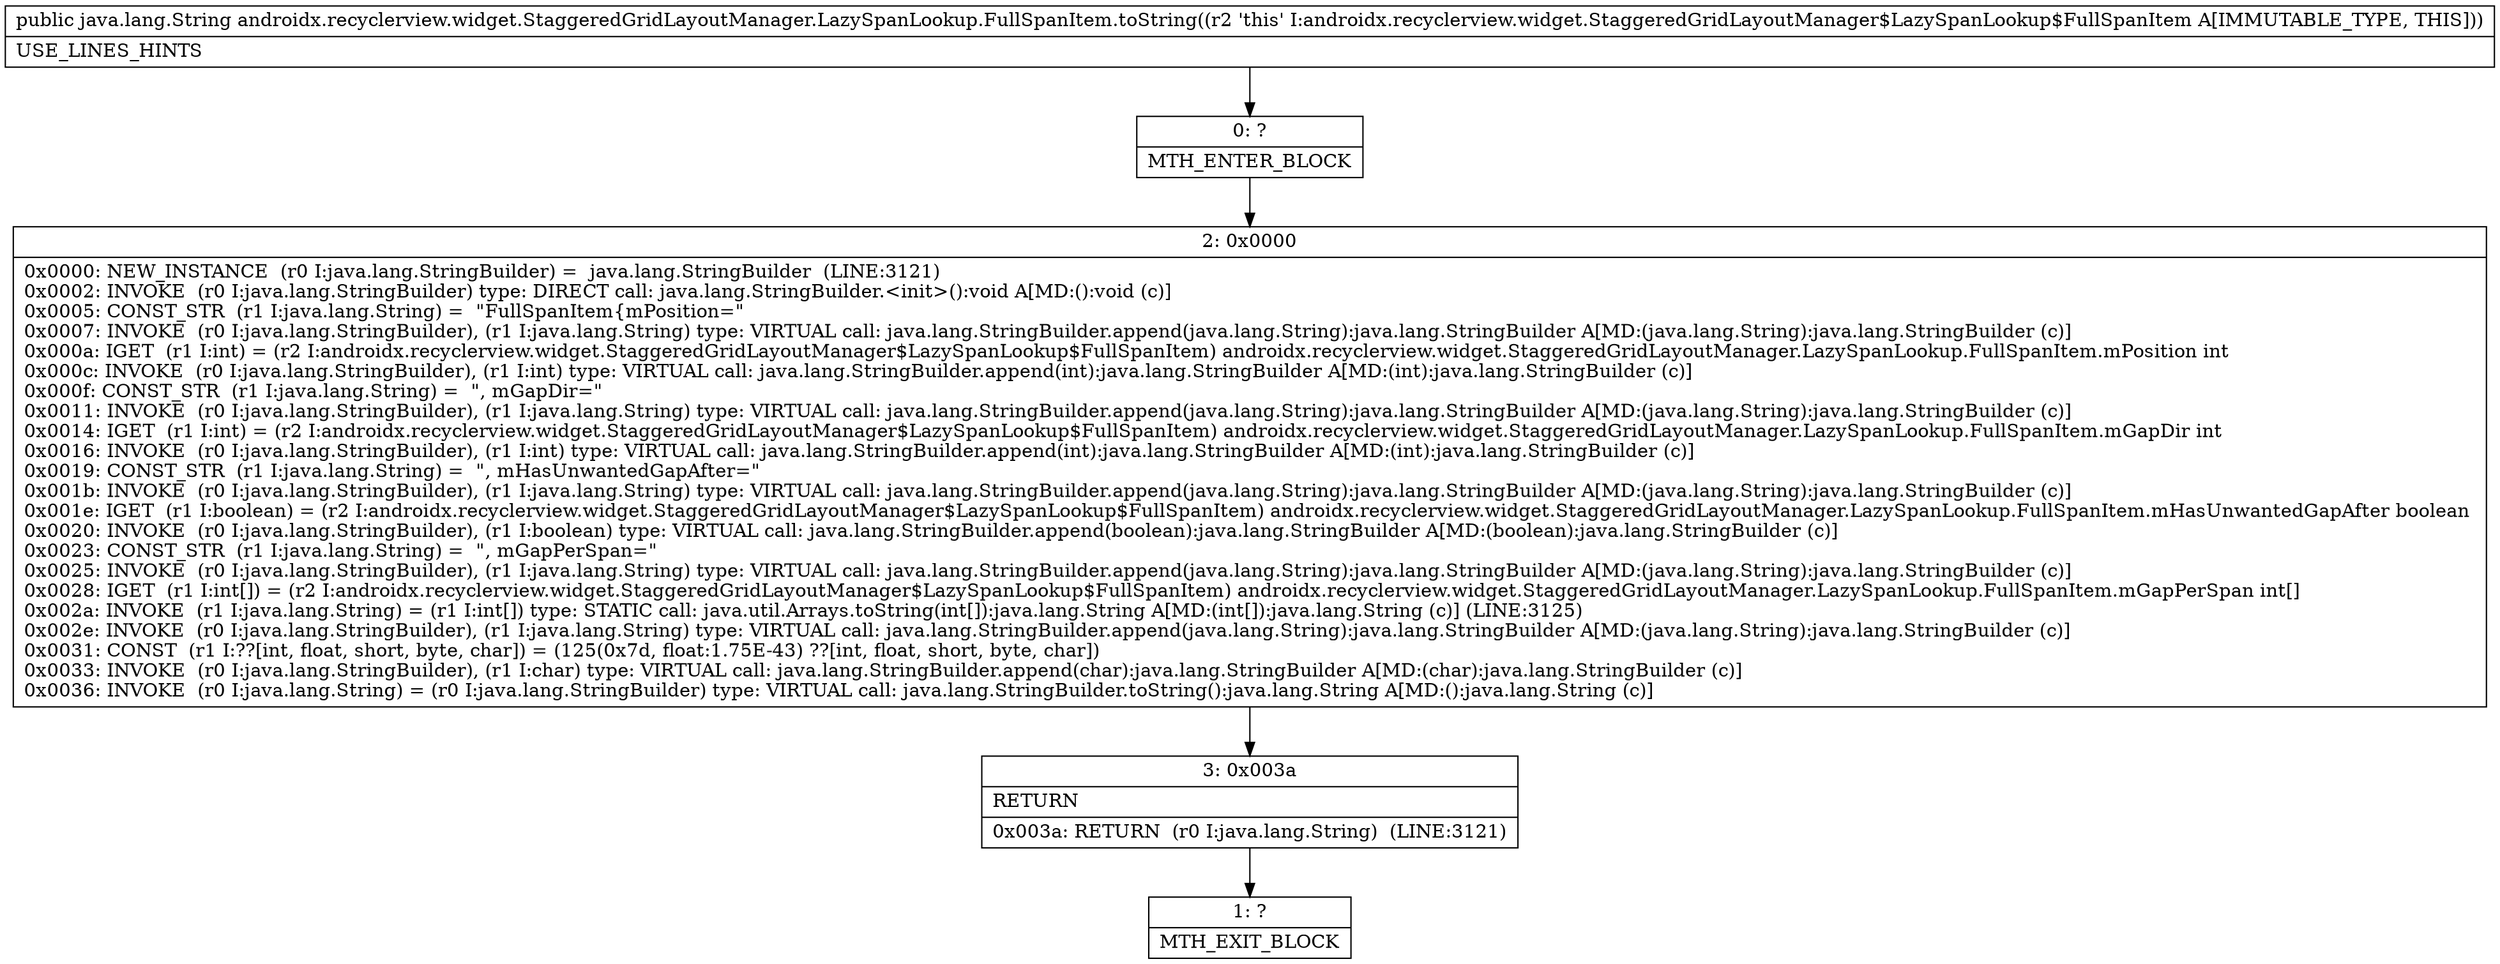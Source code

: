 digraph "CFG forandroidx.recyclerview.widget.StaggeredGridLayoutManager.LazySpanLookup.FullSpanItem.toString()Ljava\/lang\/String;" {
Node_0 [shape=record,label="{0\:\ ?|MTH_ENTER_BLOCK\l}"];
Node_2 [shape=record,label="{2\:\ 0x0000|0x0000: NEW_INSTANCE  (r0 I:java.lang.StringBuilder) =  java.lang.StringBuilder  (LINE:3121)\l0x0002: INVOKE  (r0 I:java.lang.StringBuilder) type: DIRECT call: java.lang.StringBuilder.\<init\>():void A[MD:():void (c)]\l0x0005: CONST_STR  (r1 I:java.lang.String) =  \"FullSpanItem\{mPosition=\" \l0x0007: INVOKE  (r0 I:java.lang.StringBuilder), (r1 I:java.lang.String) type: VIRTUAL call: java.lang.StringBuilder.append(java.lang.String):java.lang.StringBuilder A[MD:(java.lang.String):java.lang.StringBuilder (c)]\l0x000a: IGET  (r1 I:int) = (r2 I:androidx.recyclerview.widget.StaggeredGridLayoutManager$LazySpanLookup$FullSpanItem) androidx.recyclerview.widget.StaggeredGridLayoutManager.LazySpanLookup.FullSpanItem.mPosition int \l0x000c: INVOKE  (r0 I:java.lang.StringBuilder), (r1 I:int) type: VIRTUAL call: java.lang.StringBuilder.append(int):java.lang.StringBuilder A[MD:(int):java.lang.StringBuilder (c)]\l0x000f: CONST_STR  (r1 I:java.lang.String) =  \", mGapDir=\" \l0x0011: INVOKE  (r0 I:java.lang.StringBuilder), (r1 I:java.lang.String) type: VIRTUAL call: java.lang.StringBuilder.append(java.lang.String):java.lang.StringBuilder A[MD:(java.lang.String):java.lang.StringBuilder (c)]\l0x0014: IGET  (r1 I:int) = (r2 I:androidx.recyclerview.widget.StaggeredGridLayoutManager$LazySpanLookup$FullSpanItem) androidx.recyclerview.widget.StaggeredGridLayoutManager.LazySpanLookup.FullSpanItem.mGapDir int \l0x0016: INVOKE  (r0 I:java.lang.StringBuilder), (r1 I:int) type: VIRTUAL call: java.lang.StringBuilder.append(int):java.lang.StringBuilder A[MD:(int):java.lang.StringBuilder (c)]\l0x0019: CONST_STR  (r1 I:java.lang.String) =  \", mHasUnwantedGapAfter=\" \l0x001b: INVOKE  (r0 I:java.lang.StringBuilder), (r1 I:java.lang.String) type: VIRTUAL call: java.lang.StringBuilder.append(java.lang.String):java.lang.StringBuilder A[MD:(java.lang.String):java.lang.StringBuilder (c)]\l0x001e: IGET  (r1 I:boolean) = (r2 I:androidx.recyclerview.widget.StaggeredGridLayoutManager$LazySpanLookup$FullSpanItem) androidx.recyclerview.widget.StaggeredGridLayoutManager.LazySpanLookup.FullSpanItem.mHasUnwantedGapAfter boolean \l0x0020: INVOKE  (r0 I:java.lang.StringBuilder), (r1 I:boolean) type: VIRTUAL call: java.lang.StringBuilder.append(boolean):java.lang.StringBuilder A[MD:(boolean):java.lang.StringBuilder (c)]\l0x0023: CONST_STR  (r1 I:java.lang.String) =  \", mGapPerSpan=\" \l0x0025: INVOKE  (r0 I:java.lang.StringBuilder), (r1 I:java.lang.String) type: VIRTUAL call: java.lang.StringBuilder.append(java.lang.String):java.lang.StringBuilder A[MD:(java.lang.String):java.lang.StringBuilder (c)]\l0x0028: IGET  (r1 I:int[]) = (r2 I:androidx.recyclerview.widget.StaggeredGridLayoutManager$LazySpanLookup$FullSpanItem) androidx.recyclerview.widget.StaggeredGridLayoutManager.LazySpanLookup.FullSpanItem.mGapPerSpan int[] \l0x002a: INVOKE  (r1 I:java.lang.String) = (r1 I:int[]) type: STATIC call: java.util.Arrays.toString(int[]):java.lang.String A[MD:(int[]):java.lang.String (c)] (LINE:3125)\l0x002e: INVOKE  (r0 I:java.lang.StringBuilder), (r1 I:java.lang.String) type: VIRTUAL call: java.lang.StringBuilder.append(java.lang.String):java.lang.StringBuilder A[MD:(java.lang.String):java.lang.StringBuilder (c)]\l0x0031: CONST  (r1 I:??[int, float, short, byte, char]) = (125(0x7d, float:1.75E\-43) ??[int, float, short, byte, char]) \l0x0033: INVOKE  (r0 I:java.lang.StringBuilder), (r1 I:char) type: VIRTUAL call: java.lang.StringBuilder.append(char):java.lang.StringBuilder A[MD:(char):java.lang.StringBuilder (c)]\l0x0036: INVOKE  (r0 I:java.lang.String) = (r0 I:java.lang.StringBuilder) type: VIRTUAL call: java.lang.StringBuilder.toString():java.lang.String A[MD:():java.lang.String (c)]\l}"];
Node_3 [shape=record,label="{3\:\ 0x003a|RETURN\l|0x003a: RETURN  (r0 I:java.lang.String)  (LINE:3121)\l}"];
Node_1 [shape=record,label="{1\:\ ?|MTH_EXIT_BLOCK\l}"];
MethodNode[shape=record,label="{public java.lang.String androidx.recyclerview.widget.StaggeredGridLayoutManager.LazySpanLookup.FullSpanItem.toString((r2 'this' I:androidx.recyclerview.widget.StaggeredGridLayoutManager$LazySpanLookup$FullSpanItem A[IMMUTABLE_TYPE, THIS]))  | USE_LINES_HINTS\l}"];
MethodNode -> Node_0;Node_0 -> Node_2;
Node_2 -> Node_3;
Node_3 -> Node_1;
}

